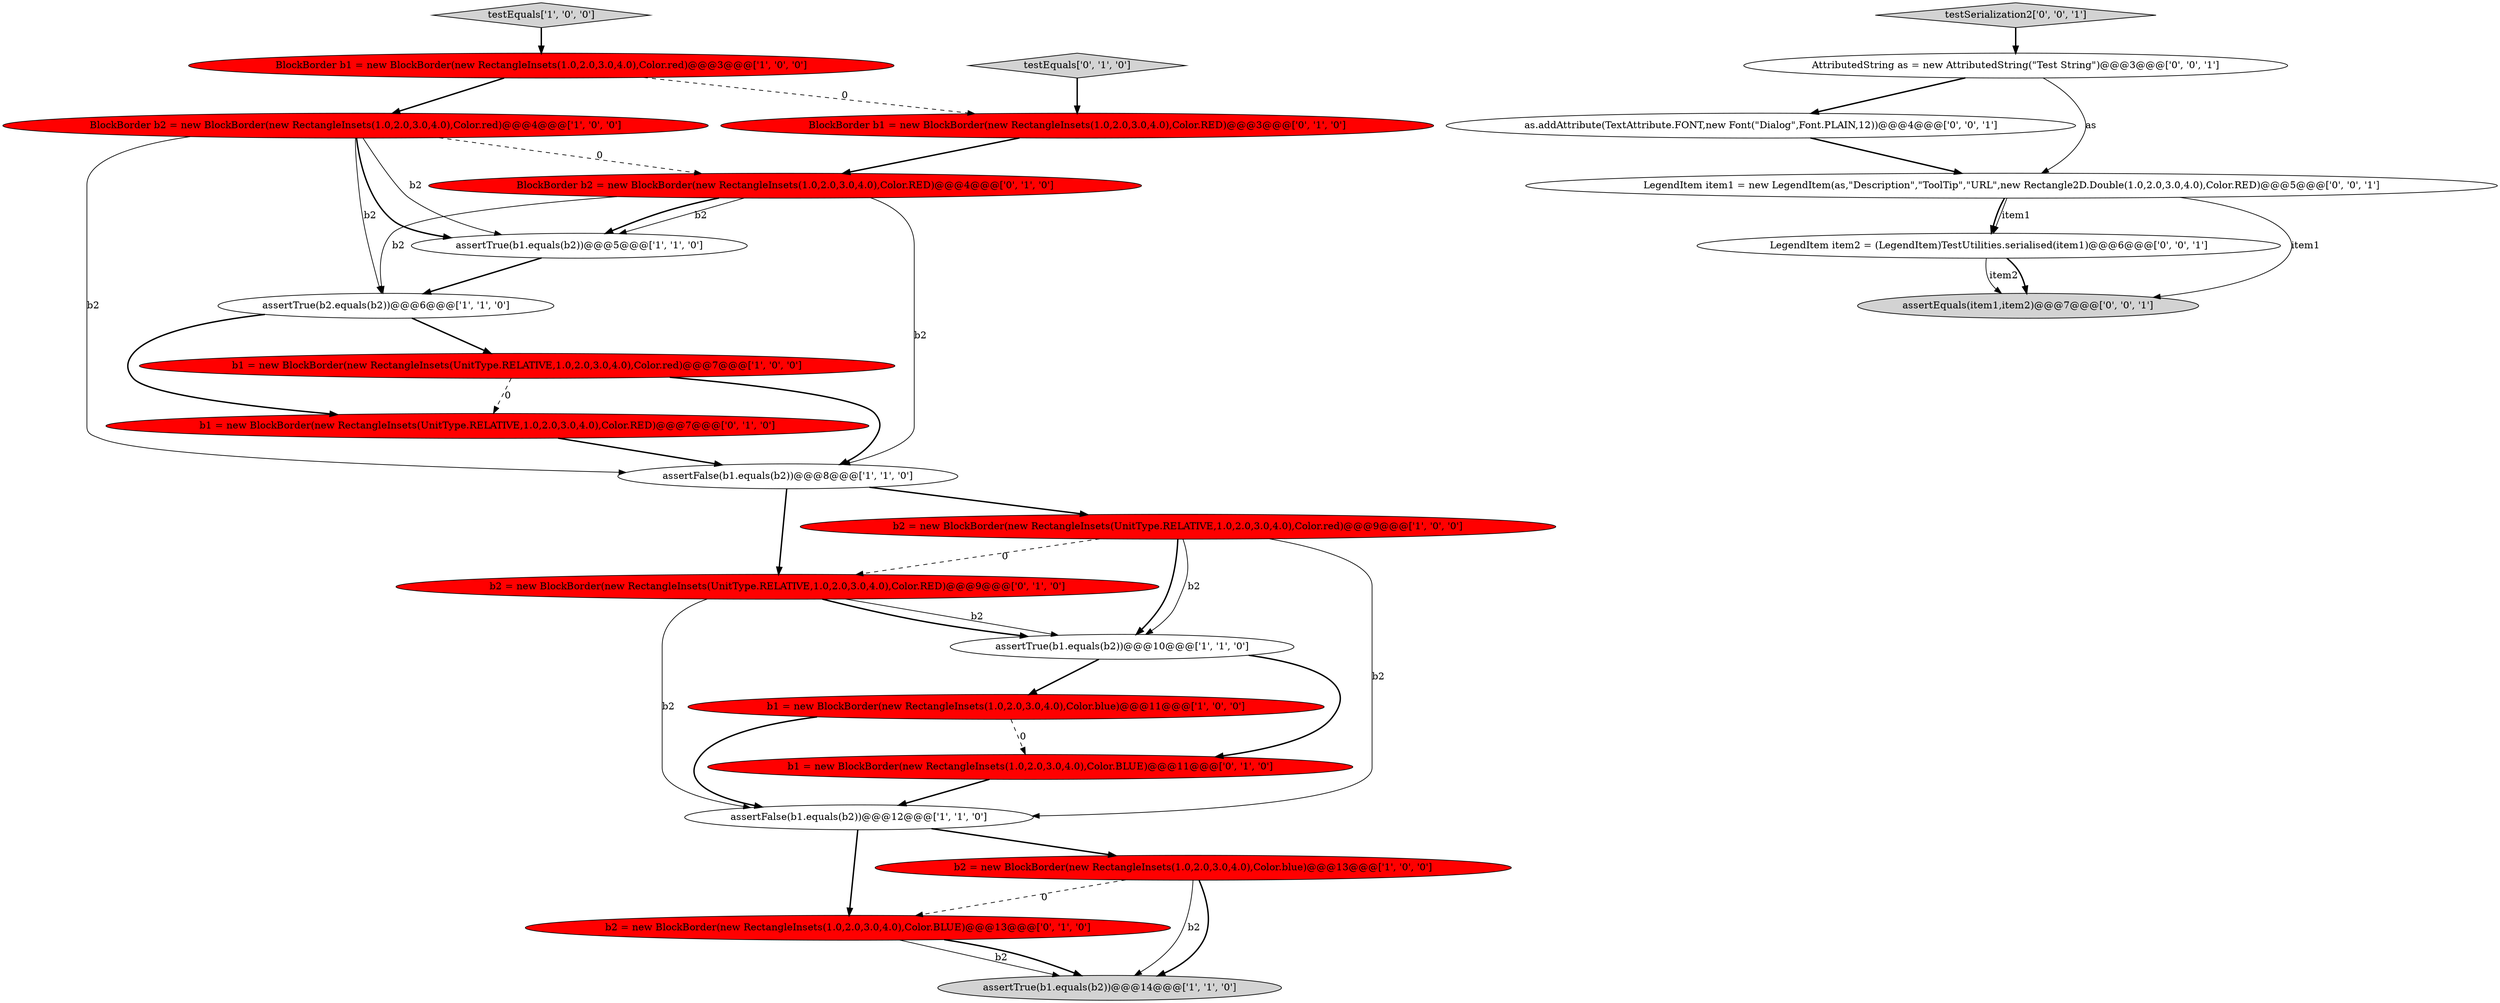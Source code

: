 digraph {
19 [style = filled, label = "b2 = new BlockBorder(new RectangleInsets(1.0,2.0,3.0,4.0),Color.BLUE)@@@13@@@['0', '1', '0']", fillcolor = red, shape = ellipse image = "AAA1AAABBB2BBB"];
21 [style = filled, label = "as.addAttribute(TextAttribute.FONT,new Font(\"Dialog\",Font.PLAIN,12))@@@4@@@['0', '0', '1']", fillcolor = white, shape = ellipse image = "AAA0AAABBB3BBB"];
17 [style = filled, label = "BlockBorder b1 = new BlockBorder(new RectangleInsets(1.0,2.0,3.0,4.0),Color.RED)@@@3@@@['0', '1', '0']", fillcolor = red, shape = ellipse image = "AAA1AAABBB2BBB"];
12 [style = filled, label = "b1 = new BlockBorder(new RectangleInsets(1.0,2.0,3.0,4.0),Color.blue)@@@11@@@['1', '0', '0']", fillcolor = red, shape = ellipse image = "AAA1AAABBB1BBB"];
15 [style = filled, label = "b2 = new BlockBorder(new RectangleInsets(UnitType.RELATIVE,1.0,2.0,3.0,4.0),Color.RED)@@@9@@@['0', '1', '0']", fillcolor = red, shape = ellipse image = "AAA1AAABBB2BBB"];
14 [style = filled, label = "b1 = new BlockBorder(new RectangleInsets(UnitType.RELATIVE,1.0,2.0,3.0,4.0),Color.RED)@@@7@@@['0', '1', '0']", fillcolor = red, shape = ellipse image = "AAA1AAABBB2BBB"];
25 [style = filled, label = "LegendItem item2 = (LegendItem)TestUtilities.serialised(item1)@@@6@@@['0', '0', '1']", fillcolor = white, shape = ellipse image = "AAA0AAABBB3BBB"];
2 [style = filled, label = "BlockBorder b1 = new BlockBorder(new RectangleInsets(1.0,2.0,3.0,4.0),Color.red)@@@3@@@['1', '0', '0']", fillcolor = red, shape = ellipse image = "AAA1AAABBB1BBB"];
13 [style = filled, label = "b1 = new BlockBorder(new RectangleInsets(1.0,2.0,3.0,4.0),Color.BLUE)@@@11@@@['0', '1', '0']", fillcolor = red, shape = ellipse image = "AAA1AAABBB2BBB"];
0 [style = filled, label = "b1 = new BlockBorder(new RectangleInsets(UnitType.RELATIVE,1.0,2.0,3.0,4.0),Color.red)@@@7@@@['1', '0', '0']", fillcolor = red, shape = ellipse image = "AAA1AAABBB1BBB"];
5 [style = filled, label = "b2 = new BlockBorder(new RectangleInsets(1.0,2.0,3.0,4.0),Color.blue)@@@13@@@['1', '0', '0']", fillcolor = red, shape = ellipse image = "AAA1AAABBB1BBB"];
9 [style = filled, label = "assertTrue(b1.equals(b2))@@@10@@@['1', '1', '0']", fillcolor = white, shape = ellipse image = "AAA0AAABBB1BBB"];
1 [style = filled, label = "assertFalse(b1.equals(b2))@@@8@@@['1', '1', '0']", fillcolor = white, shape = ellipse image = "AAA0AAABBB1BBB"];
23 [style = filled, label = "assertEquals(item1,item2)@@@7@@@['0', '0', '1']", fillcolor = lightgray, shape = ellipse image = "AAA0AAABBB3BBB"];
20 [style = filled, label = "AttributedString as = new AttributedString(\"Test String\")@@@3@@@['0', '0', '1']", fillcolor = white, shape = ellipse image = "AAA0AAABBB3BBB"];
8 [style = filled, label = "assertTrue(b1.equals(b2))@@@5@@@['1', '1', '0']", fillcolor = white, shape = ellipse image = "AAA0AAABBB1BBB"];
11 [style = filled, label = "assertTrue(b1.equals(b2))@@@14@@@['1', '1', '0']", fillcolor = lightgray, shape = ellipse image = "AAA0AAABBB1BBB"];
22 [style = filled, label = "LegendItem item1 = new LegendItem(as,\"Description\",\"ToolTip\",\"URL\",new Rectangle2D.Double(1.0,2.0,3.0,4.0),Color.RED)@@@5@@@['0', '0', '1']", fillcolor = white, shape = ellipse image = "AAA0AAABBB3BBB"];
16 [style = filled, label = "BlockBorder b2 = new BlockBorder(new RectangleInsets(1.0,2.0,3.0,4.0),Color.RED)@@@4@@@['0', '1', '0']", fillcolor = red, shape = ellipse image = "AAA1AAABBB2BBB"];
7 [style = filled, label = "BlockBorder b2 = new BlockBorder(new RectangleInsets(1.0,2.0,3.0,4.0),Color.red)@@@4@@@['1', '0', '0']", fillcolor = red, shape = ellipse image = "AAA1AAABBB1BBB"];
4 [style = filled, label = "assertTrue(b2.equals(b2))@@@6@@@['1', '1', '0']", fillcolor = white, shape = ellipse image = "AAA0AAABBB1BBB"];
10 [style = filled, label = "assertFalse(b1.equals(b2))@@@12@@@['1', '1', '0']", fillcolor = white, shape = ellipse image = "AAA0AAABBB1BBB"];
6 [style = filled, label = "testEquals['1', '0', '0']", fillcolor = lightgray, shape = diamond image = "AAA0AAABBB1BBB"];
18 [style = filled, label = "testEquals['0', '1', '0']", fillcolor = lightgray, shape = diamond image = "AAA0AAABBB2BBB"];
24 [style = filled, label = "testSerialization2['0', '0', '1']", fillcolor = lightgray, shape = diamond image = "AAA0AAABBB3BBB"];
3 [style = filled, label = "b2 = new BlockBorder(new RectangleInsets(UnitType.RELATIVE,1.0,2.0,3.0,4.0),Color.red)@@@9@@@['1', '0', '0']", fillcolor = red, shape = ellipse image = "AAA1AAABBB1BBB"];
3->10 [style = solid, label="b2"];
13->10 [style = bold, label=""];
22->25 [style = bold, label=""];
4->14 [style = bold, label=""];
16->8 [style = solid, label="b2"];
22->23 [style = solid, label="item1"];
25->23 [style = solid, label="item2"];
16->8 [style = bold, label=""];
25->23 [style = bold, label=""];
15->9 [style = solid, label="b2"];
19->11 [style = solid, label="b2"];
7->16 [style = dashed, label="0"];
1->15 [style = bold, label=""];
10->19 [style = bold, label=""];
7->4 [style = solid, label="b2"];
1->3 [style = bold, label=""];
18->17 [style = bold, label=""];
5->11 [style = solid, label="b2"];
19->11 [style = bold, label=""];
7->8 [style = bold, label=""];
2->17 [style = dashed, label="0"];
7->8 [style = solid, label="b2"];
15->10 [style = solid, label="b2"];
14->1 [style = bold, label=""];
16->1 [style = solid, label="b2"];
4->0 [style = bold, label=""];
20->22 [style = solid, label="as"];
6->2 [style = bold, label=""];
20->21 [style = bold, label=""];
24->20 [style = bold, label=""];
3->9 [style = bold, label=""];
3->9 [style = solid, label="b2"];
0->14 [style = dashed, label="0"];
22->25 [style = solid, label="item1"];
12->10 [style = bold, label=""];
10->5 [style = bold, label=""];
21->22 [style = bold, label=""];
15->9 [style = bold, label=""];
0->1 [style = bold, label=""];
7->1 [style = solid, label="b2"];
3->15 [style = dashed, label="0"];
5->11 [style = bold, label=""];
9->12 [style = bold, label=""];
12->13 [style = dashed, label="0"];
2->7 [style = bold, label=""];
8->4 [style = bold, label=""];
5->19 [style = dashed, label="0"];
17->16 [style = bold, label=""];
9->13 [style = bold, label=""];
16->4 [style = solid, label="b2"];
}
